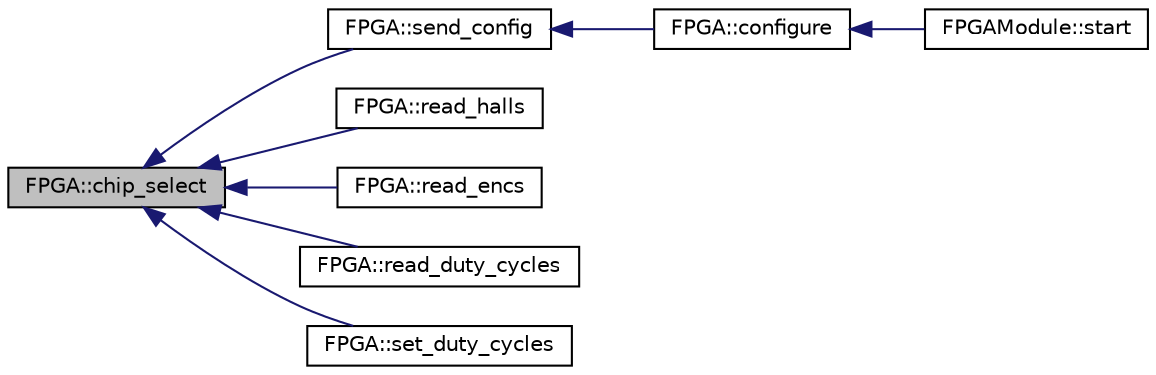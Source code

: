 digraph "FPGA::chip_select"
{
  edge [fontname="Helvetica",fontsize="10",labelfontname="Helvetica",labelfontsize="10"];
  node [fontname="Helvetica",fontsize="10",shape=record];
  rankdir="LR";
  Node9 [label="FPGA::chip_select",height=0.2,width=0.4,color="black", fillcolor="grey75", style="filled", fontcolor="black"];
  Node9 -> Node10 [dir="back",color="midnightblue",fontsize="10",style="solid",fontname="Helvetica"];
  Node10 [label="FPGA::send_config",height=0.2,width=0.4,color="black", fillcolor="white", style="filled",URL="$class_f_p_g_a.html#afe0325a65f4142784871fb0c63255d75",tooltip="Sends the config over to the FPGA It is assumed that the fpga has already initialized and the spi bus..."];
  Node10 -> Node11 [dir="back",color="midnightblue",fontsize="10",style="solid",fontname="Helvetica"];
  Node11 [label="FPGA::configure",height=0.2,width=0.4,color="black", fillcolor="white", style="filled",URL="$class_f_p_g_a.html#a77752bb708e4d7f5e691110e3e2480e7",tooltip="Configure FPGA with the \"fpga_bin.h\" binary Must be called to initialize the fpga. "];
  Node11 -> Node12 [dir="back",color="midnightblue",fontsize="10",style="solid",fontname="Helvetica"];
  Node12 [label="FPGAModule::start",height=0.2,width=0.4,color="black", fillcolor="white", style="filled",URL="$class_f_p_g_a_module.html#a953b43ed6293a15726706de59570f000",tooltip="Called once to initialize the module. "];
  Node9 -> Node13 [dir="back",color="midnightblue",fontsize="10",style="solid",fontname="Helvetica"];
  Node13 [label="FPGA::read_halls",height=0.2,width=0.4,color="black", fillcolor="white", style="filled",URL="$class_f_p_g_a.html#a767569caa2aa4d2e9423b6f3a6d2a7a8",tooltip="Reads the hall count for all motors (similar to encoders) "];
  Node9 -> Node14 [dir="back",color="midnightblue",fontsize="10",style="solid",fontname="Helvetica"];
  Node14 [label="FPGA::read_encs",height=0.2,width=0.4,color="black", fillcolor="white", style="filled",URL="$class_f_p_g_a.html#a6e2b0841e4e0eca35b463ccc8f70a26e",tooltip="Reads the encoders for all motors. "];
  Node9 -> Node15 [dir="back",color="midnightblue",fontsize="10",style="solid",fontname="Helvetica"];
  Node15 [label="FPGA::read_duty_cycles",height=0.2,width=0.4,color="black", fillcolor="white", style="filled",URL="$class_f_p_g_a.html#a6f7976dddd569c0b75a94c004ecfe478",tooltip="Reads the duty cycles for all motors. "];
  Node9 -> Node16 [dir="back",color="midnightblue",fontsize="10",style="solid",fontname="Helvetica"];
  Node16 [label="FPGA::set_duty_cycles",height=0.2,width=0.4,color="black", fillcolor="white", style="filled",URL="$class_f_p_g_a.html#a4daf6e0acbe3eac9db30a5b0aa39cfad",tooltip="Sets the duty cycles for all motors Also reset the watchdog on the fpga. "];
}

